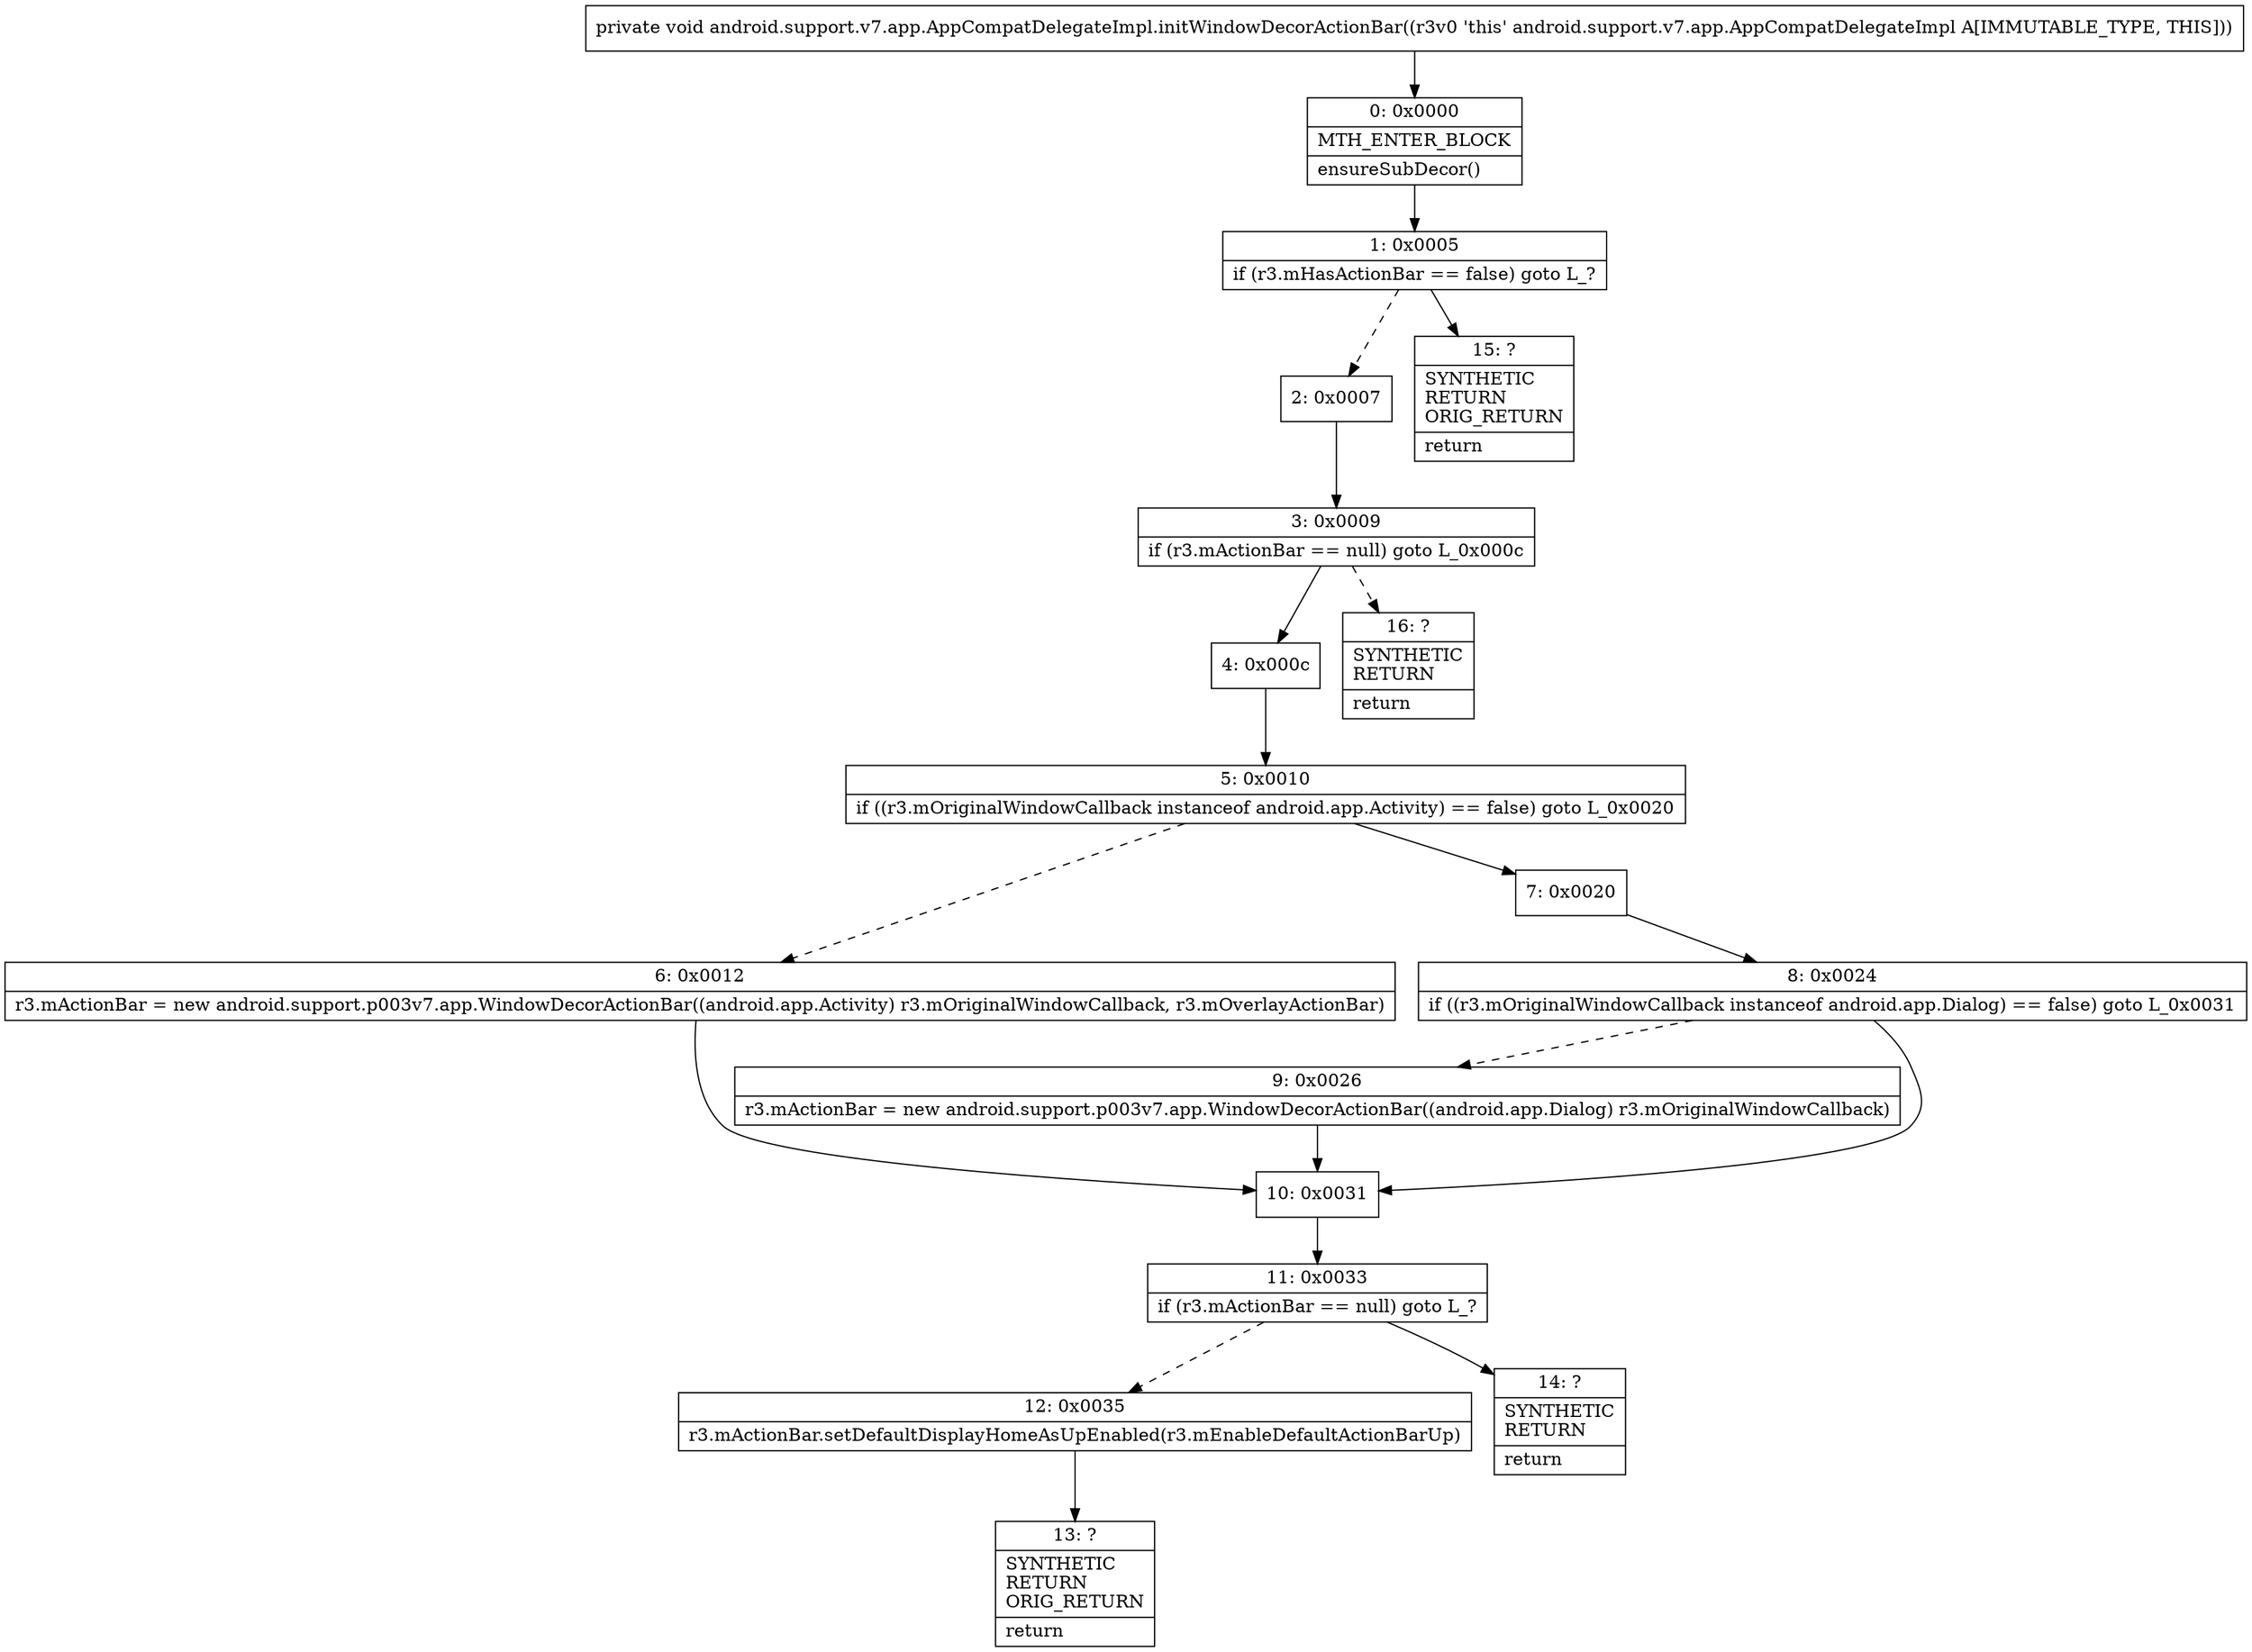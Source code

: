 digraph "CFG forandroid.support.v7.app.AppCompatDelegateImpl.initWindowDecorActionBar()V" {
Node_0 [shape=record,label="{0\:\ 0x0000|MTH_ENTER_BLOCK\l|ensureSubDecor()\l}"];
Node_1 [shape=record,label="{1\:\ 0x0005|if (r3.mHasActionBar == false) goto L_?\l}"];
Node_2 [shape=record,label="{2\:\ 0x0007}"];
Node_3 [shape=record,label="{3\:\ 0x0009|if (r3.mActionBar == null) goto L_0x000c\l}"];
Node_4 [shape=record,label="{4\:\ 0x000c}"];
Node_5 [shape=record,label="{5\:\ 0x0010|if ((r3.mOriginalWindowCallback instanceof android.app.Activity) == false) goto L_0x0020\l}"];
Node_6 [shape=record,label="{6\:\ 0x0012|r3.mActionBar = new android.support.p003v7.app.WindowDecorActionBar((android.app.Activity) r3.mOriginalWindowCallback, r3.mOverlayActionBar)\l}"];
Node_7 [shape=record,label="{7\:\ 0x0020}"];
Node_8 [shape=record,label="{8\:\ 0x0024|if ((r3.mOriginalWindowCallback instanceof android.app.Dialog) == false) goto L_0x0031\l}"];
Node_9 [shape=record,label="{9\:\ 0x0026|r3.mActionBar = new android.support.p003v7.app.WindowDecorActionBar((android.app.Dialog) r3.mOriginalWindowCallback)\l}"];
Node_10 [shape=record,label="{10\:\ 0x0031}"];
Node_11 [shape=record,label="{11\:\ 0x0033|if (r3.mActionBar == null) goto L_?\l}"];
Node_12 [shape=record,label="{12\:\ 0x0035|r3.mActionBar.setDefaultDisplayHomeAsUpEnabled(r3.mEnableDefaultActionBarUp)\l}"];
Node_13 [shape=record,label="{13\:\ ?|SYNTHETIC\lRETURN\lORIG_RETURN\l|return\l}"];
Node_14 [shape=record,label="{14\:\ ?|SYNTHETIC\lRETURN\l|return\l}"];
Node_15 [shape=record,label="{15\:\ ?|SYNTHETIC\lRETURN\lORIG_RETURN\l|return\l}"];
Node_16 [shape=record,label="{16\:\ ?|SYNTHETIC\lRETURN\l|return\l}"];
MethodNode[shape=record,label="{private void android.support.v7.app.AppCompatDelegateImpl.initWindowDecorActionBar((r3v0 'this' android.support.v7.app.AppCompatDelegateImpl A[IMMUTABLE_TYPE, THIS])) }"];
MethodNode -> Node_0;
Node_0 -> Node_1;
Node_1 -> Node_2[style=dashed];
Node_1 -> Node_15;
Node_2 -> Node_3;
Node_3 -> Node_4;
Node_3 -> Node_16[style=dashed];
Node_4 -> Node_5;
Node_5 -> Node_6[style=dashed];
Node_5 -> Node_7;
Node_6 -> Node_10;
Node_7 -> Node_8;
Node_8 -> Node_9[style=dashed];
Node_8 -> Node_10;
Node_9 -> Node_10;
Node_10 -> Node_11;
Node_11 -> Node_12[style=dashed];
Node_11 -> Node_14;
Node_12 -> Node_13;
}

